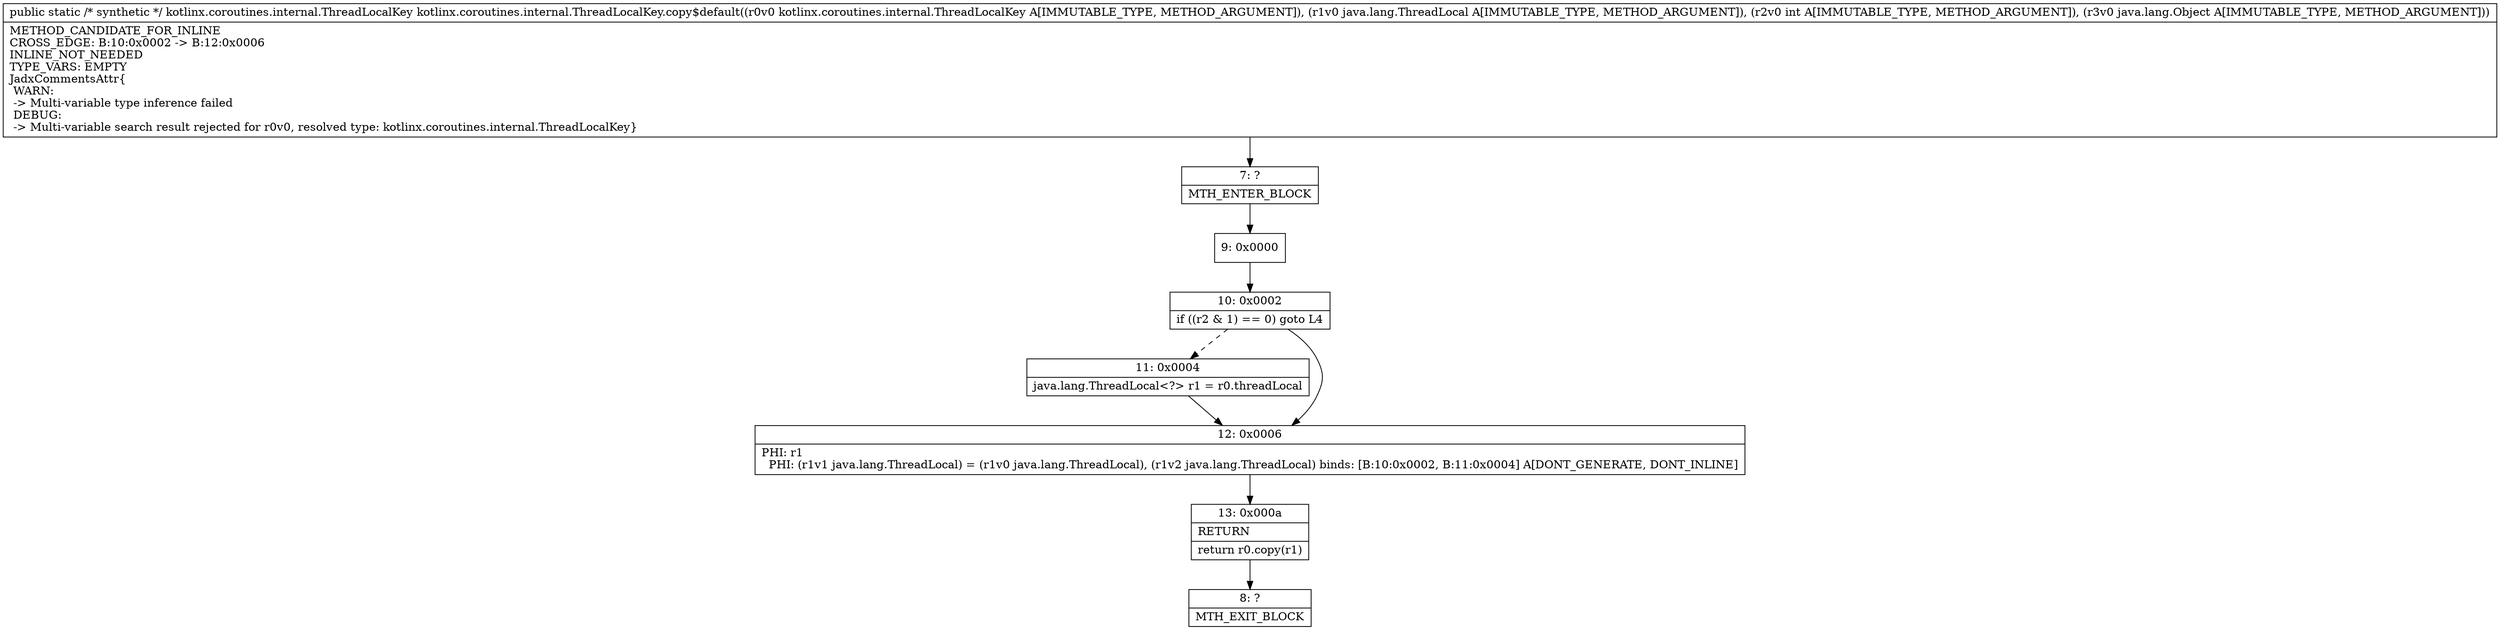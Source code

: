 digraph "CFG forkotlinx.coroutines.internal.ThreadLocalKey.copy$default(Lkotlinx\/coroutines\/internal\/ThreadLocalKey;Ljava\/lang\/ThreadLocal;ILjava\/lang\/Object;)Lkotlinx\/coroutines\/internal\/ThreadLocalKey;" {
Node_7 [shape=record,label="{7\:\ ?|MTH_ENTER_BLOCK\l}"];
Node_9 [shape=record,label="{9\:\ 0x0000}"];
Node_10 [shape=record,label="{10\:\ 0x0002|if ((r2 & 1) == 0) goto L4\l}"];
Node_11 [shape=record,label="{11\:\ 0x0004|java.lang.ThreadLocal\<?\> r1 = r0.threadLocal\l}"];
Node_12 [shape=record,label="{12\:\ 0x0006|PHI: r1 \l  PHI: (r1v1 java.lang.ThreadLocal) = (r1v0 java.lang.ThreadLocal), (r1v2 java.lang.ThreadLocal) binds: [B:10:0x0002, B:11:0x0004] A[DONT_GENERATE, DONT_INLINE]\l}"];
Node_13 [shape=record,label="{13\:\ 0x000a|RETURN\l|return r0.copy(r1)\l}"];
Node_8 [shape=record,label="{8\:\ ?|MTH_EXIT_BLOCK\l}"];
MethodNode[shape=record,label="{public static \/* synthetic *\/ kotlinx.coroutines.internal.ThreadLocalKey kotlinx.coroutines.internal.ThreadLocalKey.copy$default((r0v0 kotlinx.coroutines.internal.ThreadLocalKey A[IMMUTABLE_TYPE, METHOD_ARGUMENT]), (r1v0 java.lang.ThreadLocal A[IMMUTABLE_TYPE, METHOD_ARGUMENT]), (r2v0 int A[IMMUTABLE_TYPE, METHOD_ARGUMENT]), (r3v0 java.lang.Object A[IMMUTABLE_TYPE, METHOD_ARGUMENT]))  | METHOD_CANDIDATE_FOR_INLINE\lCROSS_EDGE: B:10:0x0002 \-\> B:12:0x0006\lINLINE_NOT_NEEDED\lTYPE_VARS: EMPTY\lJadxCommentsAttr\{\l WARN: \l \-\> Multi\-variable type inference failed\l DEBUG: \l \-\> Multi\-variable search result rejected for r0v0, resolved type: kotlinx.coroutines.internal.ThreadLocalKey\}\l}"];
MethodNode -> Node_7;Node_7 -> Node_9;
Node_9 -> Node_10;
Node_10 -> Node_11[style=dashed];
Node_10 -> Node_12;
Node_11 -> Node_12;
Node_12 -> Node_13;
Node_13 -> Node_8;
}

